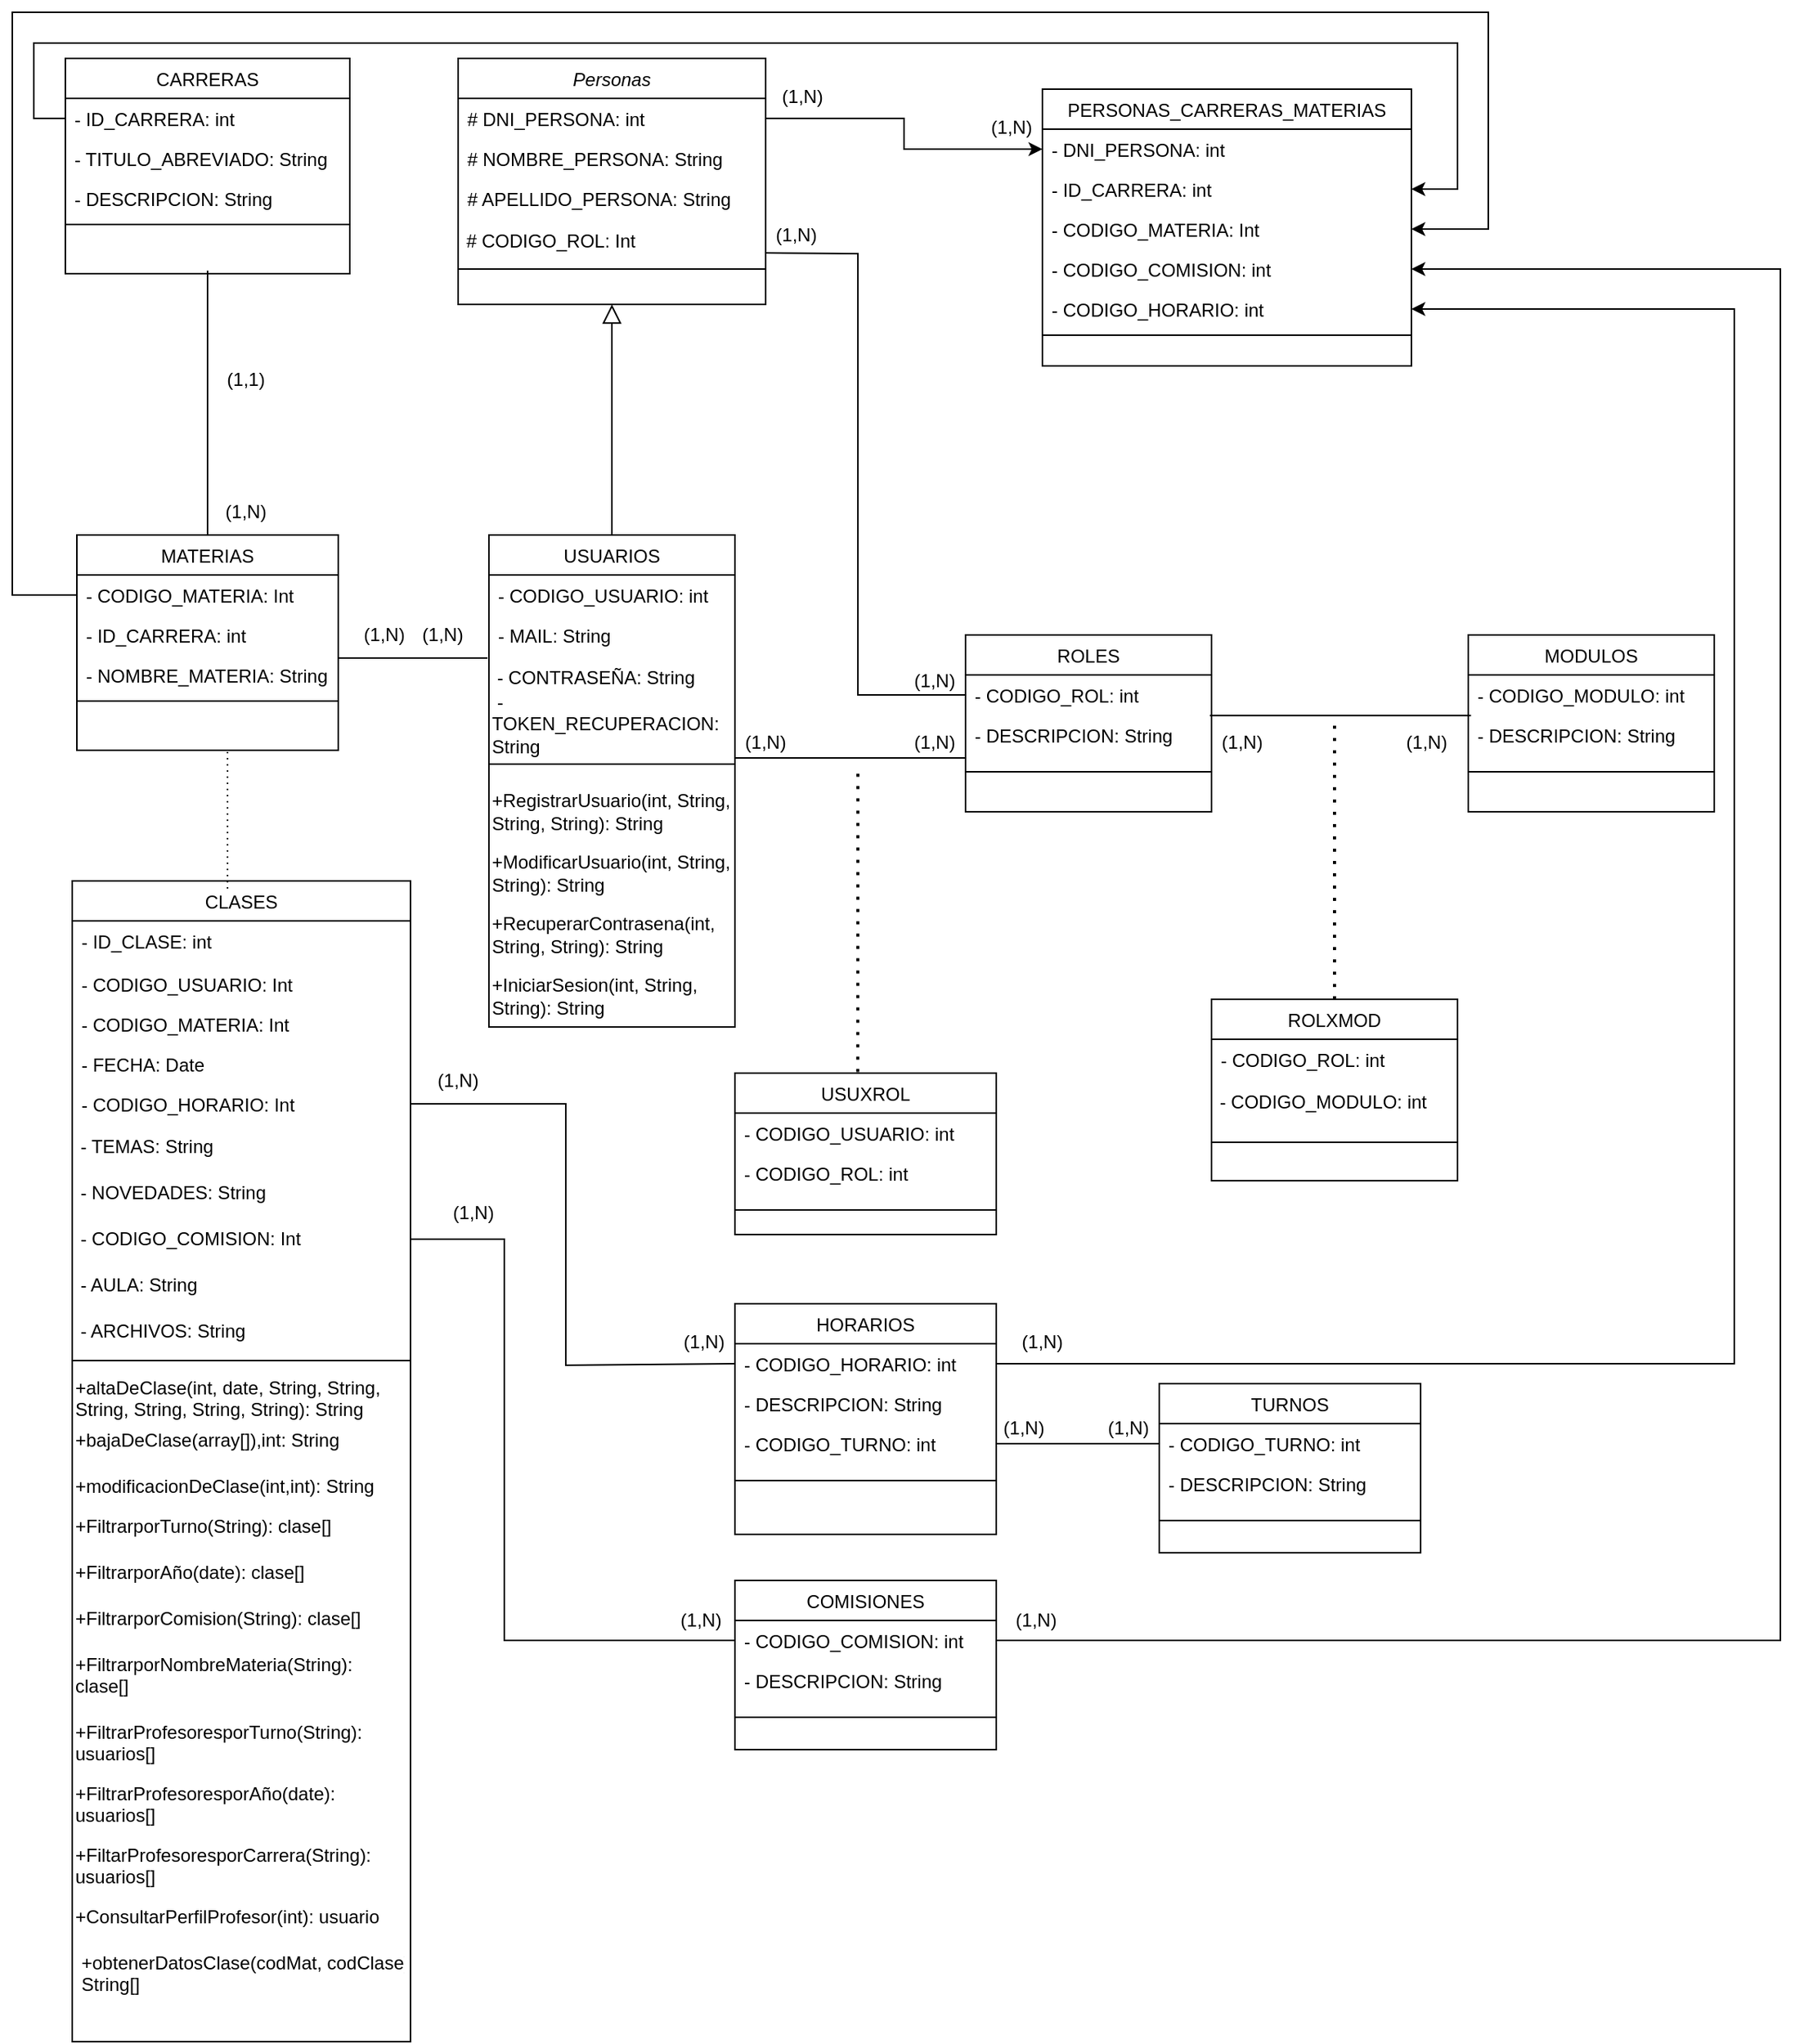 <mxfile version="25.0.3">
  <diagram id="C5RBs43oDa-KdzZeNtuy" name="Page-1">
    <mxGraphModel dx="3644" dy="1650" grid="1" gridSize="10" guides="1" tooltips="1" connect="1" arrows="1" fold="1" page="1" pageScale="1" pageWidth="827" pageHeight="1169" math="0" shadow="0">
      <root>
        <mxCell id="WIyWlLk6GJQsqaUBKTNV-0" />
        <mxCell id="WIyWlLk6GJQsqaUBKTNV-1" parent="WIyWlLk6GJQsqaUBKTNV-0" />
        <mxCell id="zkfFHV4jXpPFQw0GAbJ--0" value="Personas" style="swimlane;fontStyle=2;align=center;verticalAlign=top;childLayout=stackLayout;horizontal=1;startSize=26;horizontalStack=0;resizeParent=1;resizeLast=0;collapsible=1;marginBottom=0;rounded=0;shadow=0;strokeWidth=1;" parent="WIyWlLk6GJQsqaUBKTNV-1" vertex="1">
          <mxGeometry x="190" y="50" width="200" height="160" as="geometry">
            <mxRectangle x="230" y="140" width="160" height="26" as="alternateBounds" />
          </mxGeometry>
        </mxCell>
        <mxCell id="zkfFHV4jXpPFQw0GAbJ--1" value="# DNI_PERSONA: int" style="text;align=left;verticalAlign=top;spacingLeft=4;spacingRight=4;overflow=hidden;rotatable=0;points=[[0,0.5],[1,0.5]];portConstraint=eastwest;" parent="zkfFHV4jXpPFQw0GAbJ--0" vertex="1">
          <mxGeometry y="26" width="200" height="26" as="geometry" />
        </mxCell>
        <mxCell id="zkfFHV4jXpPFQw0GAbJ--2" value="# NOMBRE_PERSONA: String" style="text;align=left;verticalAlign=top;spacingLeft=4;spacingRight=4;overflow=hidden;rotatable=0;points=[[0,0.5],[1,0.5]];portConstraint=eastwest;rounded=0;shadow=0;html=0;" parent="zkfFHV4jXpPFQw0GAbJ--0" vertex="1">
          <mxGeometry y="52" width="200" height="26" as="geometry" />
        </mxCell>
        <mxCell id="zkfFHV4jXpPFQw0GAbJ--3" value="# APELLIDO_PERSONA: String" style="text;align=left;verticalAlign=top;spacingLeft=4;spacingRight=4;overflow=hidden;rotatable=0;points=[[0,0.5],[1,0.5]];portConstraint=eastwest;rounded=0;shadow=0;html=0;" parent="zkfFHV4jXpPFQw0GAbJ--0" vertex="1">
          <mxGeometry y="78" width="200" height="26" as="geometry" />
        </mxCell>
        <mxCell id="jUZksNwybBdFGGyyoen5-0" value="&amp;nbsp;# CODIGO_ROL: Int" style="text;html=1;align=left;verticalAlign=middle;whiteSpace=wrap;rounded=0;" parent="zkfFHV4jXpPFQw0GAbJ--0" vertex="1">
          <mxGeometry y="104" width="200" height="30" as="geometry" />
        </mxCell>
        <mxCell id="zkfFHV4jXpPFQw0GAbJ--4" value="" style="line;html=1;strokeWidth=1;align=left;verticalAlign=middle;spacingTop=-1;spacingLeft=3;spacingRight=3;rotatable=0;labelPosition=right;points=[];portConstraint=eastwest;" parent="zkfFHV4jXpPFQw0GAbJ--0" vertex="1">
          <mxGeometry y="134" width="200" height="6" as="geometry" />
        </mxCell>
        <mxCell id="zkfFHV4jXpPFQw0GAbJ--6" value="USUARIOS" style="swimlane;fontStyle=0;align=center;verticalAlign=top;childLayout=stackLayout;horizontal=1;startSize=26;horizontalStack=0;resizeParent=1;resizeLast=0;collapsible=1;marginBottom=0;rounded=0;shadow=0;strokeWidth=1;" parent="WIyWlLk6GJQsqaUBKTNV-1" vertex="1">
          <mxGeometry x="210" y="360" width="160" height="320" as="geometry">
            <mxRectangle x="130" y="380" width="160" height="26" as="alternateBounds" />
          </mxGeometry>
        </mxCell>
        <mxCell id="zkfFHV4jXpPFQw0GAbJ--7" value="- CODIGO_USUARIO: int" style="text;align=left;verticalAlign=top;spacingLeft=4;spacingRight=4;overflow=hidden;rotatable=0;points=[[0,0.5],[1,0.5]];portConstraint=eastwest;" parent="zkfFHV4jXpPFQw0GAbJ--6" vertex="1">
          <mxGeometry y="26" width="160" height="26" as="geometry" />
        </mxCell>
        <mxCell id="zkfFHV4jXpPFQw0GAbJ--8" value="- MAIL: String" style="text;align=left;verticalAlign=top;spacingLeft=4;spacingRight=4;overflow=hidden;rotatable=0;points=[[0,0.5],[1,0.5]];portConstraint=eastwest;rounded=0;shadow=0;html=0;" parent="zkfFHV4jXpPFQw0GAbJ--6" vertex="1">
          <mxGeometry y="52" width="160" height="26" as="geometry" />
        </mxCell>
        <mxCell id="jUZksNwybBdFGGyyoen5-1" value="&amp;nbsp;- CONTRASEÑA: String" style="text;strokeColor=none;align=left;fillColor=none;html=1;verticalAlign=middle;whiteSpace=wrap;rounded=0;" parent="zkfFHV4jXpPFQw0GAbJ--6" vertex="1">
          <mxGeometry y="78" width="160" height="30" as="geometry" />
        </mxCell>
        <mxCell id="kHq9HasymAy4bdjTa8kw-2" value="&amp;nbsp;- TOKEN_RECUPERACION: String" style="text;strokeColor=none;align=left;fillColor=none;html=1;verticalAlign=middle;whiteSpace=wrap;rounded=0;" parent="zkfFHV4jXpPFQw0GAbJ--6" vertex="1">
          <mxGeometry y="108" width="160" height="30" as="geometry" />
        </mxCell>
        <mxCell id="zkfFHV4jXpPFQw0GAbJ--9" value="" style="line;html=1;strokeWidth=1;align=left;verticalAlign=middle;spacingTop=-1;spacingLeft=3;spacingRight=3;rotatable=0;labelPosition=right;points=[];portConstraint=eastwest;" parent="zkfFHV4jXpPFQw0GAbJ--6" vertex="1">
          <mxGeometry y="138" width="160" height="22" as="geometry" />
        </mxCell>
        <mxCell id="AdarHQyFEl0W3E9HKGIy-1" value="+RegistrarUsuario(int, String, String, String): String" style="text;html=1;align=left;verticalAlign=middle;whiteSpace=wrap;rounded=0;" parent="zkfFHV4jXpPFQw0GAbJ--6" vertex="1">
          <mxGeometry y="160" width="160" height="40" as="geometry" />
        </mxCell>
        <mxCell id="AdarHQyFEl0W3E9HKGIy-2" value="+ModificarUsuario(int, String, String): String" style="text;html=1;align=left;verticalAlign=middle;whiteSpace=wrap;rounded=0;" parent="zkfFHV4jXpPFQw0GAbJ--6" vertex="1">
          <mxGeometry y="200" width="160" height="40" as="geometry" />
        </mxCell>
        <mxCell id="AdarHQyFEl0W3E9HKGIy-3" value="+RecuperarContrasena(int, String, String): String" style="text;html=1;align=left;verticalAlign=middle;whiteSpace=wrap;rounded=0;" parent="zkfFHV4jXpPFQw0GAbJ--6" vertex="1">
          <mxGeometry y="240" width="160" height="40" as="geometry" />
        </mxCell>
        <mxCell id="AdarHQyFEl0W3E9HKGIy-4" value="+IniciarSesion(int, String, String): String" style="text;html=1;align=left;verticalAlign=middle;whiteSpace=wrap;rounded=0;" parent="zkfFHV4jXpPFQw0GAbJ--6" vertex="1">
          <mxGeometry y="280" width="160" height="40" as="geometry" />
        </mxCell>
        <mxCell id="zkfFHV4jXpPFQw0GAbJ--12" value="" style="endArrow=block;endSize=10;endFill=0;shadow=0;strokeWidth=1;rounded=0;curved=0;edgeStyle=elbowEdgeStyle;elbow=vertical;" parent="WIyWlLk6GJQsqaUBKTNV-1" source="zkfFHV4jXpPFQw0GAbJ--6" target="zkfFHV4jXpPFQw0GAbJ--0" edge="1">
          <mxGeometry width="160" relative="1" as="geometry">
            <mxPoint x="200" y="203" as="sourcePoint" />
            <mxPoint x="200" y="203" as="targetPoint" />
          </mxGeometry>
        </mxCell>
        <mxCell id="zkfFHV4jXpPFQw0GAbJ--17" value="CLASES" style="swimlane;fontStyle=0;align=center;verticalAlign=top;childLayout=stackLayout;horizontal=1;startSize=26;horizontalStack=0;resizeParent=1;resizeLast=0;collapsible=1;marginBottom=0;rounded=0;shadow=0;strokeWidth=1;" parent="WIyWlLk6GJQsqaUBKTNV-1" vertex="1">
          <mxGeometry x="-61" y="585" width="220" height="755" as="geometry">
            <mxRectangle x="-50" y="585" width="160" height="26" as="alternateBounds" />
          </mxGeometry>
        </mxCell>
        <mxCell id="zkfFHV4jXpPFQw0GAbJ--18" value="- ID_CLASE: int  &#xa;" style="text;align=left;verticalAlign=top;spacingLeft=4;spacingRight=4;overflow=hidden;rotatable=0;points=[[0,0.5],[1,0.5]];portConstraint=eastwest;" parent="zkfFHV4jXpPFQw0GAbJ--17" vertex="1">
          <mxGeometry y="26" width="220" height="28" as="geometry" />
        </mxCell>
        <mxCell id="zkfFHV4jXpPFQw0GAbJ--19" value="- CODIGO_USUARIO: Int" style="text;align=left;verticalAlign=top;spacingLeft=4;spacingRight=4;overflow=hidden;rotatable=0;points=[[0,0.5],[1,0.5]];portConstraint=eastwest;rounded=0;shadow=0;html=0;" parent="zkfFHV4jXpPFQw0GAbJ--17" vertex="1">
          <mxGeometry y="54" width="220" height="26" as="geometry" />
        </mxCell>
        <mxCell id="zkfFHV4jXpPFQw0GAbJ--20" value="- CODIGO_MATERIA: Int" style="text;align=left;verticalAlign=top;spacingLeft=4;spacingRight=4;overflow=hidden;rotatable=0;points=[[0,0.5],[1,0.5]];portConstraint=eastwest;rounded=0;shadow=0;html=0;" parent="zkfFHV4jXpPFQw0GAbJ--17" vertex="1">
          <mxGeometry y="80" width="220" height="26" as="geometry" />
        </mxCell>
        <mxCell id="zkfFHV4jXpPFQw0GAbJ--21" value="- FECHA: Date" style="text;align=left;verticalAlign=top;spacingLeft=4;spacingRight=4;overflow=hidden;rotatable=0;points=[[0,0.5],[1,0.5]];portConstraint=eastwest;rounded=0;shadow=0;html=0;" parent="zkfFHV4jXpPFQw0GAbJ--17" vertex="1">
          <mxGeometry y="106" width="220" height="26" as="geometry" />
        </mxCell>
        <mxCell id="zkfFHV4jXpPFQw0GAbJ--22" value="- CODIGO_HORARIO: Int" style="text;align=left;verticalAlign=top;spacingLeft=4;spacingRight=4;overflow=hidden;rotatable=0;points=[[0,0.5],[1,0.5]];portConstraint=eastwest;rounded=0;shadow=0;html=0;" parent="zkfFHV4jXpPFQw0GAbJ--17" vertex="1">
          <mxGeometry y="132" width="220" height="26" as="geometry" />
        </mxCell>
        <mxCell id="jUZksNwybBdFGGyyoen5-11" value="&amp;nbsp;- TEMAS: String" style="text;strokeColor=none;align=left;fillColor=none;html=1;verticalAlign=middle;whiteSpace=wrap;rounded=0;" parent="zkfFHV4jXpPFQw0GAbJ--17" vertex="1">
          <mxGeometry y="158" width="220" height="30" as="geometry" />
        </mxCell>
        <mxCell id="jUZksNwybBdFGGyyoen5-12" value="&amp;nbsp;- NOVEDADES: String" style="text;strokeColor=none;align=left;fillColor=none;html=1;verticalAlign=middle;whiteSpace=wrap;rounded=0;" parent="zkfFHV4jXpPFQw0GAbJ--17" vertex="1">
          <mxGeometry y="188" width="220" height="30" as="geometry" />
        </mxCell>
        <mxCell id="jUZksNwybBdFGGyyoen5-13" value="&amp;nbsp;- CODIGO_COMISION: Int" style="text;strokeColor=none;align=left;fillColor=none;html=1;verticalAlign=middle;whiteSpace=wrap;rounded=0;" parent="zkfFHV4jXpPFQw0GAbJ--17" vertex="1">
          <mxGeometry y="218" width="220" height="30" as="geometry" />
        </mxCell>
        <mxCell id="jUZksNwybBdFGGyyoen5-14" value="&amp;nbsp;- AULA: String" style="text;strokeColor=none;align=left;fillColor=none;html=1;verticalAlign=middle;whiteSpace=wrap;rounded=0;" parent="zkfFHV4jXpPFQw0GAbJ--17" vertex="1">
          <mxGeometry y="248" width="220" height="30" as="geometry" />
        </mxCell>
        <mxCell id="jUZksNwybBdFGGyyoen5-15" value="&amp;nbsp;- ARCHIVOS: String" style="text;strokeColor=none;align=left;fillColor=none;html=1;verticalAlign=middle;whiteSpace=wrap;rounded=0;" parent="zkfFHV4jXpPFQw0GAbJ--17" vertex="1">
          <mxGeometry y="278" width="220" height="30" as="geometry" />
        </mxCell>
        <mxCell id="zkfFHV4jXpPFQw0GAbJ--23" value="" style="line;html=1;strokeWidth=1;align=left;verticalAlign=middle;spacingTop=-1;spacingLeft=3;spacingRight=3;rotatable=0;labelPosition=right;points=[];portConstraint=eastwest;" parent="zkfFHV4jXpPFQw0GAbJ--17" vertex="1">
          <mxGeometry y="308" width="220" height="8" as="geometry" />
        </mxCell>
        <mxCell id="l12J7tELbmgrvIOumi3n-0" value="+altaDeClase(int, date, String, String, String, String, String, String): String" style="text;whiteSpace=wrap;html=1;" parent="zkfFHV4jXpPFQw0GAbJ--17" vertex="1">
          <mxGeometry y="316" width="220" height="34" as="geometry" />
        </mxCell>
        <mxCell id="l12J7tELbmgrvIOumi3n-1" value="+bajaDeClase(array[]),int: String" style="text;whiteSpace=wrap;html=1;" parent="zkfFHV4jXpPFQw0GAbJ--17" vertex="1">
          <mxGeometry y="350" width="220" height="30" as="geometry" />
        </mxCell>
        <mxCell id="l12J7tELbmgrvIOumi3n-2" value="+modificacionDeClase(int,int): String" style="text;whiteSpace=wrap;html=1;" parent="zkfFHV4jXpPFQw0GAbJ--17" vertex="1">
          <mxGeometry y="380" width="220" height="26" as="geometry" />
        </mxCell>
        <mxCell id="MhFjK-qTcW1FRnF_A1H6-0" value="&lt;span style=&quot;background-color: rgb(255, 255, 255);&quot;&gt;+FiltrarporTurno(String): clase[]&lt;/span&gt;" style="text;whiteSpace=wrap;html=1;" parent="zkfFHV4jXpPFQw0GAbJ--17" vertex="1">
          <mxGeometry y="406" width="220" height="30" as="geometry" />
        </mxCell>
        <mxCell id="MhFjK-qTcW1FRnF_A1H6-9" value="&lt;span style=&quot;background-color: rgb(255, 255, 255);&quot;&gt;+FiltrarporAño(date): clase[]&lt;/span&gt;" style="text;whiteSpace=wrap;html=1;" parent="zkfFHV4jXpPFQw0GAbJ--17" vertex="1">
          <mxGeometry y="436" width="220" height="30" as="geometry" />
        </mxCell>
        <mxCell id="MhFjK-qTcW1FRnF_A1H6-10" value="&lt;span style=&quot;background-color: rgb(255, 255, 255);&quot;&gt;+FiltrarporComision(String): clase[]&lt;/span&gt;" style="text;whiteSpace=wrap;html=1;" parent="zkfFHV4jXpPFQw0GAbJ--17" vertex="1">
          <mxGeometry y="466" width="220" height="30" as="geometry" />
        </mxCell>
        <mxCell id="MhFjK-qTcW1FRnF_A1H6-11" value="&lt;span style=&quot;background-color: rgb(255, 255, 255);&quot;&gt;+FiltrarporNombreMateria(String): clase[]&lt;/span&gt;" style="text;whiteSpace=wrap;html=1;" parent="zkfFHV4jXpPFQw0GAbJ--17" vertex="1">
          <mxGeometry y="496" width="220" height="44" as="geometry" />
        </mxCell>
        <mxCell id="MhFjK-qTcW1FRnF_A1H6-12" value="&lt;span style=&quot;background-color: rgb(255, 255, 255);&quot;&gt;+FiltrarProfesoresporTurno(String): usuarios[]&lt;/span&gt;" style="text;whiteSpace=wrap;html=1;" parent="zkfFHV4jXpPFQw0GAbJ--17" vertex="1">
          <mxGeometry y="540" width="220" height="40" as="geometry" />
        </mxCell>
        <mxCell id="MhFjK-qTcW1FRnF_A1H6-13" value="&lt;span style=&quot;background-color: rgb(255, 255, 255);&quot;&gt;+FiltrarProfesoresporAño(date): usuarios[]&lt;/span&gt;" style="text;whiteSpace=wrap;html=1;" parent="zkfFHV4jXpPFQw0GAbJ--17" vertex="1">
          <mxGeometry y="580" width="220" height="40" as="geometry" />
        </mxCell>
        <mxCell id="MhFjK-qTcW1FRnF_A1H6-14" value="&lt;span style=&quot;background-color: rgb(255, 255, 255);&quot;&gt;+FiltarProfesoresporCarrera(String): usuarios[]&lt;/span&gt;" style="text;whiteSpace=wrap;html=1;" parent="zkfFHV4jXpPFQw0GAbJ--17" vertex="1">
          <mxGeometry y="620" width="220" height="40" as="geometry" />
        </mxCell>
        <mxCell id="MhFjK-qTcW1FRnF_A1H6-15" value="&lt;span style=&quot;background-color: rgb(255, 255, 255);&quot;&gt;+ConsultarPerfilProfesor(int): usuario&lt;/span&gt;" style="text;whiteSpace=wrap;html=1;" parent="zkfFHV4jXpPFQw0GAbJ--17" vertex="1">
          <mxGeometry y="660" width="220" height="30" as="geometry" />
        </mxCell>
        <mxCell id="AdarHQyFEl0W3E9HKGIy-5" value="+obtenerDatosClase(codMat, codClase): String[]" style="text;align=left;verticalAlign=top;spacingLeft=4;spacingRight=4;overflow=hidden;rotatable=0;points=[[0,0.5],[1,0.5]];portConstraint=eastwest;whiteSpace=wrap;" parent="zkfFHV4jXpPFQw0GAbJ--17" vertex="1">
          <mxGeometry y="690" width="220" height="50" as="geometry" />
        </mxCell>
        <mxCell id="jUZksNwybBdFGGyyoen5-2" value="MATERIAS" style="swimlane;fontStyle=0;align=center;verticalAlign=top;childLayout=stackLayout;horizontal=1;startSize=26;horizontalStack=0;resizeParent=1;resizeLast=0;collapsible=1;marginBottom=0;rounded=0;shadow=0;strokeWidth=1;" parent="WIyWlLk6GJQsqaUBKTNV-1" vertex="1">
          <mxGeometry x="-58" y="360" width="170" height="140" as="geometry">
            <mxRectangle x="550" y="140" width="160" height="26" as="alternateBounds" />
          </mxGeometry>
        </mxCell>
        <mxCell id="jUZksNwybBdFGGyyoen5-3" value="- CODIGO_MATERIA: Int" style="text;align=left;verticalAlign=top;spacingLeft=4;spacingRight=4;overflow=hidden;rotatable=0;points=[[0,0.5],[1,0.5]];portConstraint=eastwest;" parent="jUZksNwybBdFGGyyoen5-2" vertex="1">
          <mxGeometry y="26" width="170" height="26" as="geometry" />
        </mxCell>
        <mxCell id="l12J7tELbmgrvIOumi3n-52" value="- ID_CARRERA: int" style="text;align=left;verticalAlign=top;spacingLeft=4;spacingRight=4;overflow=hidden;rotatable=0;points=[[0,0.5],[1,0.5]];portConstraint=eastwest;" parent="jUZksNwybBdFGGyyoen5-2" vertex="1">
          <mxGeometry y="52" width="170" height="26" as="geometry" />
        </mxCell>
        <mxCell id="jUZksNwybBdFGGyyoen5-5" value="- NOMBRE_MATERIA: String" style="text;align=left;verticalAlign=top;spacingLeft=4;spacingRight=4;overflow=hidden;rotatable=0;points=[[0,0.5],[1,0.5]];portConstraint=eastwest;rounded=0;shadow=0;html=0;" parent="jUZksNwybBdFGGyyoen5-2" vertex="1">
          <mxGeometry y="78" width="170" height="26" as="geometry" />
        </mxCell>
        <mxCell id="jUZksNwybBdFGGyyoen5-8" value="" style="line;html=1;strokeWidth=1;align=left;verticalAlign=middle;spacingTop=-1;spacingLeft=3;spacingRight=3;rotatable=0;labelPosition=right;points=[];portConstraint=eastwest;" parent="jUZksNwybBdFGGyyoen5-2" vertex="1">
          <mxGeometry y="104" width="170" height="8" as="geometry" />
        </mxCell>
        <mxCell id="jUZksNwybBdFGGyyoen5-16" value="" style="endArrow=none;dashed=1;html=1;dashPattern=1 3;strokeWidth=1;rounded=0;fontSize=11;" parent="WIyWlLk6GJQsqaUBKTNV-1" edge="1">
          <mxGeometry width="50" height="50" relative="1" as="geometry">
            <mxPoint x="40" y="590" as="sourcePoint" />
            <mxPoint x="40" y="500" as="targetPoint" />
          </mxGeometry>
        </mxCell>
        <mxCell id="jUZksNwybBdFGGyyoen5-17" value="" style="endArrow=none;html=1;rounded=0;entryX=-0.006;entryY=1.077;entryDx=0;entryDy=0;entryPerimeter=0;exitX=0;exitY=1;exitDx=0;exitDy=0;" parent="WIyWlLk6GJQsqaUBKTNV-1" source="jUZksNwybBdFGGyyoen5-18" target="zkfFHV4jXpPFQw0GAbJ--8" edge="1">
          <mxGeometry width="50" height="50" relative="1" as="geometry">
            <mxPoint x="-100" y="440" as="sourcePoint" />
            <mxPoint x="10" y="620" as="targetPoint" />
          </mxGeometry>
        </mxCell>
        <mxCell id="jUZksNwybBdFGGyyoen5-18" value="(1,N)" style="text;strokeColor=none;align=center;fillColor=none;html=1;verticalAlign=middle;whiteSpace=wrap;rounded=0;" parent="WIyWlLk6GJQsqaUBKTNV-1" vertex="1">
          <mxGeometry x="112" y="410" width="60" height="30" as="geometry" />
        </mxCell>
        <mxCell id="jUZksNwybBdFGGyyoen5-19" value="(1,N)" style="text;strokeColor=none;align=center;fillColor=none;html=1;verticalAlign=middle;whiteSpace=wrap;rounded=0;" parent="WIyWlLk6GJQsqaUBKTNV-1" vertex="1">
          <mxGeometry x="150" y="410" width="60" height="30" as="geometry" />
        </mxCell>
        <mxCell id="jUZksNwybBdFGGyyoen5-20" value="(1,N)" style="text;strokeColor=none;align=center;fillColor=none;html=1;verticalAlign=middle;whiteSpace=wrap;rounded=0;" parent="WIyWlLk6GJQsqaUBKTNV-1" vertex="1">
          <mxGeometry x="22" y="330" width="60" height="30" as="geometry" />
        </mxCell>
        <mxCell id="jUZksNwybBdFGGyyoen5-21" value="(1,1)" style="text;strokeColor=none;align=center;fillColor=none;html=1;verticalAlign=middle;whiteSpace=wrap;rounded=0;" parent="WIyWlLk6GJQsqaUBKTNV-1" vertex="1">
          <mxGeometry x="22" y="244" width="60" height="30" as="geometry" />
        </mxCell>
        <mxCell id="jUZksNwybBdFGGyyoen5-22" value="CARRERAS" style="swimlane;fontStyle=0;align=center;verticalAlign=top;childLayout=stackLayout;horizontal=1;startSize=26;horizontalStack=0;resizeParent=1;resizeLast=0;collapsible=1;marginBottom=0;rounded=0;shadow=0;strokeWidth=1;" parent="WIyWlLk6GJQsqaUBKTNV-1" vertex="1">
          <mxGeometry x="-65.5" y="50" width="185" height="140" as="geometry">
            <mxRectangle x="550" y="140" width="160" height="26" as="alternateBounds" />
          </mxGeometry>
        </mxCell>
        <mxCell id="jUZksNwybBdFGGyyoen5-23" value="- ID_CARRERA: int" style="text;align=left;verticalAlign=top;spacingLeft=4;spacingRight=4;overflow=hidden;rotatable=0;points=[[0,0.5],[1,0.5]];portConstraint=eastwest;" parent="jUZksNwybBdFGGyyoen5-22" vertex="1">
          <mxGeometry y="26" width="185" height="26" as="geometry" />
        </mxCell>
        <mxCell id="jUZksNwybBdFGGyyoen5-24" value="- TITULO_ABREVIADO: String" style="text;align=left;verticalAlign=top;spacingLeft=4;spacingRight=4;overflow=hidden;rotatable=0;points=[[0,0.5],[1,0.5]];portConstraint=eastwest;rounded=0;shadow=0;html=0;" parent="jUZksNwybBdFGGyyoen5-22" vertex="1">
          <mxGeometry y="52" width="185" height="26" as="geometry" />
        </mxCell>
        <mxCell id="jUZksNwybBdFGGyyoen5-25" value="- DESCRIPCION: String" style="text;align=left;verticalAlign=top;spacingLeft=4;spacingRight=4;overflow=hidden;rotatable=0;points=[[0,0.5],[1,0.5]];portConstraint=eastwest;rounded=0;shadow=0;html=0;" parent="jUZksNwybBdFGGyyoen5-22" vertex="1">
          <mxGeometry y="78" width="185" height="26" as="geometry" />
        </mxCell>
        <mxCell id="jUZksNwybBdFGGyyoen5-26" value="" style="line;html=1;strokeWidth=1;align=left;verticalAlign=middle;spacingTop=-1;spacingLeft=3;spacingRight=3;rotatable=0;labelPosition=right;points=[];portConstraint=eastwest;" parent="jUZksNwybBdFGGyyoen5-22" vertex="1">
          <mxGeometry y="104" width="185" height="8" as="geometry" />
        </mxCell>
        <mxCell id="jUZksNwybBdFGGyyoen5-29" value="" style="endArrow=none;html=1;rounded=0;" parent="WIyWlLk6GJQsqaUBKTNV-1" source="jUZksNwybBdFGGyyoen5-2" edge="1">
          <mxGeometry width="50" height="50" relative="1" as="geometry">
            <mxPoint x="62" y="450" as="sourcePoint" />
            <mxPoint x="27" y="188" as="targetPoint" />
          </mxGeometry>
        </mxCell>
        <mxCell id="jUZksNwybBdFGGyyoen5-31" value="ROLES" style="swimlane;fontStyle=0;align=center;verticalAlign=top;childLayout=stackLayout;horizontal=1;startSize=26;horizontalStack=0;resizeParent=1;resizeLast=0;collapsible=1;marginBottom=0;rounded=0;shadow=0;strokeWidth=1;" parent="WIyWlLk6GJQsqaUBKTNV-1" vertex="1">
          <mxGeometry x="520" y="425" width="160" height="115" as="geometry">
            <mxRectangle x="130" y="380" width="160" height="26" as="alternateBounds" />
          </mxGeometry>
        </mxCell>
        <mxCell id="jUZksNwybBdFGGyyoen5-32" value="- CODIGO_ROL: int" style="text;align=left;verticalAlign=top;spacingLeft=4;spacingRight=4;overflow=hidden;rotatable=0;points=[[0,0.5],[1,0.5]];portConstraint=eastwest;" parent="jUZksNwybBdFGGyyoen5-31" vertex="1">
          <mxGeometry y="26" width="160" height="26" as="geometry" />
        </mxCell>
        <mxCell id="jUZksNwybBdFGGyyoen5-33" value="- DESCRIPCION: String" style="text;align=left;verticalAlign=top;spacingLeft=4;spacingRight=4;overflow=hidden;rotatable=0;points=[[0,0.5],[1,0.5]];portConstraint=eastwest;rounded=0;shadow=0;html=0;" parent="jUZksNwybBdFGGyyoen5-31" vertex="1">
          <mxGeometry y="52" width="160" height="26" as="geometry" />
        </mxCell>
        <mxCell id="jUZksNwybBdFGGyyoen5-35" value="" style="line;html=1;strokeWidth=1;align=left;verticalAlign=middle;spacingTop=-1;spacingLeft=3;spacingRight=3;rotatable=0;labelPosition=right;points=[];portConstraint=eastwest;" parent="jUZksNwybBdFGGyyoen5-31" vertex="1">
          <mxGeometry y="78" width="160" height="22" as="geometry" />
        </mxCell>
        <mxCell id="jUZksNwybBdFGGyyoen5-36" value="USUXROL" style="swimlane;fontStyle=0;align=center;verticalAlign=top;childLayout=stackLayout;horizontal=1;startSize=26;horizontalStack=0;resizeParent=1;resizeLast=0;collapsible=1;marginBottom=0;rounded=0;shadow=0;strokeWidth=1;" parent="WIyWlLk6GJQsqaUBKTNV-1" vertex="1">
          <mxGeometry x="370" y="710" width="170" height="105" as="geometry">
            <mxRectangle x="130" y="380" width="160" height="26" as="alternateBounds" />
          </mxGeometry>
        </mxCell>
        <mxCell id="jUZksNwybBdFGGyyoen5-37" value="- CODIGO_USUARIO: int" style="text;align=left;verticalAlign=top;spacingLeft=4;spacingRight=4;overflow=hidden;rotatable=0;points=[[0,0.5],[1,0.5]];portConstraint=eastwest;" parent="jUZksNwybBdFGGyyoen5-36" vertex="1">
          <mxGeometry y="26" width="170" height="26" as="geometry" />
        </mxCell>
        <mxCell id="jUZksNwybBdFGGyyoen5-41" value="- CODIGO_ROL: int" style="text;align=left;verticalAlign=top;spacingLeft=4;spacingRight=4;overflow=hidden;rotatable=0;points=[[0,0.5],[1,0.5]];portConstraint=eastwest;" parent="jUZksNwybBdFGGyyoen5-36" vertex="1">
          <mxGeometry y="52" width="170" height="26" as="geometry" />
        </mxCell>
        <mxCell id="jUZksNwybBdFGGyyoen5-40" value="" style="line;html=1;strokeWidth=1;align=left;verticalAlign=middle;spacingTop=-1;spacingLeft=3;spacingRight=3;rotatable=0;labelPosition=right;points=[];portConstraint=eastwest;" parent="jUZksNwybBdFGGyyoen5-36" vertex="1">
          <mxGeometry y="78" width="170" height="22" as="geometry" />
        </mxCell>
        <mxCell id="xZNaSAidxfJ-7wz4dG5x-2" style="edgeStyle=orthogonalEdgeStyle;rounded=0;orthogonalLoop=1;jettySize=auto;html=1;exitX=1;exitY=0.5;exitDx=0;exitDy=0;" parent="jUZksNwybBdFGGyyoen5-36" source="jUZksNwybBdFGGyyoen5-37" target="jUZksNwybBdFGGyyoen5-37" edge="1">
          <mxGeometry relative="1" as="geometry" />
        </mxCell>
        <mxCell id="jUZksNwybBdFGGyyoen5-42" value="" style="endArrow=none;html=1;rounded=0;" parent="WIyWlLk6GJQsqaUBKTNV-1" edge="1">
          <mxGeometry width="50" height="50" relative="1" as="geometry">
            <mxPoint x="370" y="505" as="sourcePoint" />
            <mxPoint x="520" y="505" as="targetPoint" />
          </mxGeometry>
        </mxCell>
        <mxCell id="jUZksNwybBdFGGyyoen5-43" value="" style="endArrow=none;dashed=1;html=1;dashPattern=1 3;strokeWidth=2;rounded=0;exitX=0.47;exitY=-0.007;exitDx=0;exitDy=0;exitPerimeter=0;" parent="WIyWlLk6GJQsqaUBKTNV-1" source="jUZksNwybBdFGGyyoen5-36" edge="1">
          <mxGeometry width="50" height="50" relative="1" as="geometry">
            <mxPoint x="450" y="700" as="sourcePoint" />
            <mxPoint x="450" y="510" as="targetPoint" />
          </mxGeometry>
        </mxCell>
        <mxCell id="jUZksNwybBdFGGyyoen5-44" value="(1,N)" style="text;strokeColor=none;align=center;fillColor=none;html=1;verticalAlign=middle;whiteSpace=wrap;rounded=0;" parent="WIyWlLk6GJQsqaUBKTNV-1" vertex="1">
          <mxGeometry x="470" y="480" width="60" height="30" as="geometry" />
        </mxCell>
        <mxCell id="jUZksNwybBdFGGyyoen5-45" value="(1,N)" style="text;strokeColor=none;align=center;fillColor=none;html=1;verticalAlign=middle;whiteSpace=wrap;rounded=0;" parent="WIyWlLk6GJQsqaUBKTNV-1" vertex="1">
          <mxGeometry x="360" y="480" width="60" height="30" as="geometry" />
        </mxCell>
        <mxCell id="jUZksNwybBdFGGyyoen5-46" value="MODULOS" style="swimlane;fontStyle=0;align=center;verticalAlign=top;childLayout=stackLayout;horizontal=1;startSize=26;horizontalStack=0;resizeParent=1;resizeLast=0;collapsible=1;marginBottom=0;rounded=0;shadow=0;strokeWidth=1;" parent="WIyWlLk6GJQsqaUBKTNV-1" vertex="1">
          <mxGeometry x="847" y="425" width="160" height="115" as="geometry">
            <mxRectangle x="130" y="380" width="160" height="26" as="alternateBounds" />
          </mxGeometry>
        </mxCell>
        <mxCell id="jUZksNwybBdFGGyyoen5-47" value="- CODIGO_MODULO: int" style="text;align=left;verticalAlign=top;spacingLeft=4;spacingRight=4;overflow=hidden;rotatable=0;points=[[0,0.5],[1,0.5]];portConstraint=eastwest;" parent="jUZksNwybBdFGGyyoen5-46" vertex="1">
          <mxGeometry y="26" width="160" height="26" as="geometry" />
        </mxCell>
        <mxCell id="jUZksNwybBdFGGyyoen5-48" value="- DESCRIPCION: String" style="text;align=left;verticalAlign=top;spacingLeft=4;spacingRight=4;overflow=hidden;rotatable=0;points=[[0,0.5],[1,0.5]];portConstraint=eastwest;rounded=0;shadow=0;html=0;" parent="jUZksNwybBdFGGyyoen5-46" vertex="1">
          <mxGeometry y="52" width="160" height="26" as="geometry" />
        </mxCell>
        <mxCell id="jUZksNwybBdFGGyyoen5-49" value="" style="line;html=1;strokeWidth=1;align=left;verticalAlign=middle;spacingTop=-1;spacingLeft=3;spacingRight=3;rotatable=0;labelPosition=right;points=[];portConstraint=eastwest;" parent="jUZksNwybBdFGGyyoen5-46" vertex="1">
          <mxGeometry y="78" width="160" height="22" as="geometry" />
        </mxCell>
        <mxCell id="jUZksNwybBdFGGyyoen5-50" value="" style="endArrow=none;html=1;rounded=0;exitX=0.993;exitY=1.014;exitDx=0;exitDy=0;exitPerimeter=0;entryX=0.011;entryY=1.014;entryDx=0;entryDy=0;entryPerimeter=0;" parent="WIyWlLk6GJQsqaUBKTNV-1" source="jUZksNwybBdFGGyyoen5-32" target="jUZksNwybBdFGGyyoen5-47" edge="1">
          <mxGeometry width="50" height="50" relative="1" as="geometry">
            <mxPoint x="680" y="435" as="sourcePoint" />
            <mxPoint x="650" y="270" as="targetPoint" />
          </mxGeometry>
        </mxCell>
        <mxCell id="jUZksNwybBdFGGyyoen5-51" value="(1,N)" style="text;strokeColor=none;align=center;fillColor=none;html=1;verticalAlign=middle;whiteSpace=wrap;rounded=0;" parent="WIyWlLk6GJQsqaUBKTNV-1" vertex="1">
          <mxGeometry x="790" y="480" width="60" height="30" as="geometry" />
        </mxCell>
        <mxCell id="jUZksNwybBdFGGyyoen5-52" value="(1,N)" style="text;strokeColor=none;align=center;fillColor=none;html=1;verticalAlign=middle;whiteSpace=wrap;rounded=0;" parent="WIyWlLk6GJQsqaUBKTNV-1" vertex="1">
          <mxGeometry x="670" y="480" width="60" height="30" as="geometry" />
        </mxCell>
        <mxCell id="jUZksNwybBdFGGyyoen5-53" value="ROLXMOD" style="swimlane;fontStyle=0;align=center;verticalAlign=top;childLayout=stackLayout;horizontal=1;startSize=26;horizontalStack=0;resizeParent=1;resizeLast=0;collapsible=1;marginBottom=0;rounded=0;shadow=0;strokeWidth=1;" parent="WIyWlLk6GJQsqaUBKTNV-1" vertex="1">
          <mxGeometry x="680" y="662" width="160" height="118" as="geometry">
            <mxRectangle x="130" y="380" width="160" height="26" as="alternateBounds" />
          </mxGeometry>
        </mxCell>
        <mxCell id="jUZksNwybBdFGGyyoen5-55" value="- CODIGO_ROL: int" style="text;align=left;verticalAlign=top;spacingLeft=4;spacingRight=4;overflow=hidden;rotatable=0;points=[[0,0.5],[1,0.5]];portConstraint=eastwest;" parent="jUZksNwybBdFGGyyoen5-53" vertex="1">
          <mxGeometry y="26" width="160" height="26" as="geometry" />
        </mxCell>
        <mxCell id="jUZksNwybBdFGGyyoen5-58" value="&amp;nbsp;- CODIGO_MODULO: int" style="text;strokeColor=none;align=left;fillColor=none;html=1;verticalAlign=middle;whiteSpace=wrap;rounded=0;" parent="jUZksNwybBdFGGyyoen5-53" vertex="1">
          <mxGeometry y="52" width="160" height="30" as="geometry" />
        </mxCell>
        <mxCell id="jUZksNwybBdFGGyyoen5-56" value="" style="line;html=1;strokeWidth=1;align=left;verticalAlign=middle;spacingTop=-1;spacingLeft=3;spacingRight=3;rotatable=0;labelPosition=right;points=[];portConstraint=eastwest;" parent="jUZksNwybBdFGGyyoen5-53" vertex="1">
          <mxGeometry y="82" width="160" height="22" as="geometry" />
        </mxCell>
        <mxCell id="xZNaSAidxfJ-7wz4dG5x-4" style="edgeStyle=orthogonalEdgeStyle;rounded=0;orthogonalLoop=1;jettySize=auto;html=1;exitX=0.5;exitY=1;exitDx=0;exitDy=0;" parent="jUZksNwybBdFGGyyoen5-53" edge="1">
          <mxGeometry relative="1" as="geometry">
            <mxPoint x="80" y="144" as="sourcePoint" />
            <mxPoint x="80" y="144" as="targetPoint" />
          </mxGeometry>
        </mxCell>
        <mxCell id="jUZksNwybBdFGGyyoen5-57" value="" style="endArrow=none;dashed=1;html=1;dashPattern=1 3;strokeWidth=2;rounded=0;endSize=6;" parent="WIyWlLk6GJQsqaUBKTNV-1" source="jUZksNwybBdFGGyyoen5-53" edge="1">
          <mxGeometry width="50" height="50" relative="1" as="geometry">
            <mxPoint x="590" y="570" as="sourcePoint" />
            <mxPoint x="760" y="480" as="targetPoint" />
          </mxGeometry>
        </mxCell>
        <mxCell id="kHq9HasymAy4bdjTa8kw-3" value="" style="endArrow=none;html=1;rounded=0;exitX=1;exitY=0.75;exitDx=0;exitDy=0;entryX=0;entryY=0.5;entryDx=0;entryDy=0;" parent="WIyWlLk6GJQsqaUBKTNV-1" source="jUZksNwybBdFGGyyoen5-0" target="jUZksNwybBdFGGyyoen5-32" edge="1">
          <mxGeometry width="50" height="50" relative="1" as="geometry">
            <mxPoint x="430" y="560" as="sourcePoint" />
            <mxPoint x="450" y="510" as="targetPoint" />
            <Array as="points">
              <mxPoint x="450" y="177" />
              <mxPoint x="450" y="464" />
            </Array>
          </mxGeometry>
        </mxCell>
        <mxCell id="kHq9HasymAy4bdjTa8kw-4" value="(1,N)" style="text;strokeColor=none;align=center;fillColor=none;html=1;verticalAlign=middle;whiteSpace=wrap;rounded=0;" parent="WIyWlLk6GJQsqaUBKTNV-1" vertex="1">
          <mxGeometry x="470" y="440" width="60" height="30" as="geometry" />
        </mxCell>
        <mxCell id="kHq9HasymAy4bdjTa8kw-5" value="(1,N)" style="text;strokeColor=none;align=center;fillColor=none;html=1;verticalAlign=middle;whiteSpace=wrap;rounded=0;" parent="WIyWlLk6GJQsqaUBKTNV-1" vertex="1">
          <mxGeometry x="380" y="150" width="60" height="30" as="geometry" />
        </mxCell>
        <mxCell id="kHq9HasymAy4bdjTa8kw-6" value="HORARIOS" style="swimlane;fontStyle=0;align=center;verticalAlign=top;childLayout=stackLayout;horizontal=1;startSize=26;horizontalStack=0;resizeParent=1;resizeLast=0;collapsible=1;marginBottom=0;rounded=0;shadow=0;strokeWidth=1;" parent="WIyWlLk6GJQsqaUBKTNV-1" vertex="1">
          <mxGeometry x="370" y="860" width="170" height="150" as="geometry">
            <mxRectangle x="130" y="380" width="160" height="26" as="alternateBounds" />
          </mxGeometry>
        </mxCell>
        <mxCell id="kHq9HasymAy4bdjTa8kw-7" value="- CODIGO_HORARIO: int" style="text;align=left;verticalAlign=top;spacingLeft=4;spacingRight=4;overflow=hidden;rotatable=0;points=[[0,0.5],[1,0.5]];portConstraint=eastwest;" parent="kHq9HasymAy4bdjTa8kw-6" vertex="1">
          <mxGeometry y="26" width="170" height="26" as="geometry" />
        </mxCell>
        <mxCell id="kHq9HasymAy4bdjTa8kw-8" value="- DESCRIPCION: String" style="text;align=left;verticalAlign=top;spacingLeft=4;spacingRight=4;overflow=hidden;rotatable=0;points=[[0,0.5],[1,0.5]];portConstraint=eastwest;" parent="kHq9HasymAy4bdjTa8kw-6" vertex="1">
          <mxGeometry y="52" width="170" height="26" as="geometry" />
        </mxCell>
        <mxCell id="kHq9HasymAy4bdjTa8kw-10" style="edgeStyle=orthogonalEdgeStyle;rounded=0;orthogonalLoop=1;jettySize=auto;html=1;exitX=1;exitY=0.5;exitDx=0;exitDy=0;" parent="kHq9HasymAy4bdjTa8kw-6" source="kHq9HasymAy4bdjTa8kw-7" target="kHq9HasymAy4bdjTa8kw-7" edge="1">
          <mxGeometry relative="1" as="geometry" />
        </mxCell>
        <mxCell id="kHq9HasymAy4bdjTa8kw-13" value="- CODIGO_TURNO: int" style="text;align=left;verticalAlign=top;spacingLeft=4;spacingRight=4;overflow=hidden;rotatable=0;points=[[0,0.5],[1,0.5]];portConstraint=eastwest;" parent="kHq9HasymAy4bdjTa8kw-6" vertex="1">
          <mxGeometry y="78" width="170" height="26" as="geometry" />
        </mxCell>
        <mxCell id="kHq9HasymAy4bdjTa8kw-9" value="" style="line;html=1;strokeWidth=1;align=left;verticalAlign=middle;spacingTop=-1;spacingLeft=3;spacingRight=3;rotatable=0;labelPosition=right;points=[];portConstraint=eastwest;" parent="kHq9HasymAy4bdjTa8kw-6" vertex="1">
          <mxGeometry y="104" width="170" height="22" as="geometry" />
        </mxCell>
        <mxCell id="kHq9HasymAy4bdjTa8kw-14" value="TURNOS" style="swimlane;fontStyle=0;align=center;verticalAlign=top;childLayout=stackLayout;horizontal=1;startSize=26;horizontalStack=0;resizeParent=1;resizeLast=0;collapsible=1;marginBottom=0;rounded=0;shadow=0;strokeWidth=1;" parent="WIyWlLk6GJQsqaUBKTNV-1" vertex="1">
          <mxGeometry x="646" y="912" width="170" height="110" as="geometry">
            <mxRectangle x="130" y="380" width="160" height="26" as="alternateBounds" />
          </mxGeometry>
        </mxCell>
        <mxCell id="kHq9HasymAy4bdjTa8kw-15" value="- CODIGO_TURNO: int" style="text;align=left;verticalAlign=top;spacingLeft=4;spacingRight=4;overflow=hidden;rotatable=0;points=[[0,0.5],[1,0.5]];portConstraint=eastwest;" parent="kHq9HasymAy4bdjTa8kw-14" vertex="1">
          <mxGeometry y="26" width="170" height="26" as="geometry" />
        </mxCell>
        <mxCell id="kHq9HasymAy4bdjTa8kw-16" value="- DESCRIPCION: String" style="text;align=left;verticalAlign=top;spacingLeft=4;spacingRight=4;overflow=hidden;rotatable=0;points=[[0,0.5],[1,0.5]];portConstraint=eastwest;" parent="kHq9HasymAy4bdjTa8kw-14" vertex="1">
          <mxGeometry y="52" width="170" height="26" as="geometry" />
        </mxCell>
        <mxCell id="kHq9HasymAy4bdjTa8kw-17" style="edgeStyle=orthogonalEdgeStyle;rounded=0;orthogonalLoop=1;jettySize=auto;html=1;exitX=1;exitY=0.5;exitDx=0;exitDy=0;" parent="kHq9HasymAy4bdjTa8kw-14" source="kHq9HasymAy4bdjTa8kw-15" target="kHq9HasymAy4bdjTa8kw-15" edge="1">
          <mxGeometry relative="1" as="geometry" />
        </mxCell>
        <mxCell id="kHq9HasymAy4bdjTa8kw-19" value="" style="line;html=1;strokeWidth=1;align=left;verticalAlign=middle;spacingTop=-1;spacingLeft=3;spacingRight=3;rotatable=0;labelPosition=right;points=[];portConstraint=eastwest;" parent="kHq9HasymAy4bdjTa8kw-14" vertex="1">
          <mxGeometry y="78" width="170" height="22" as="geometry" />
        </mxCell>
        <mxCell id="kHq9HasymAy4bdjTa8kw-20" value="COMISIONES" style="swimlane;fontStyle=0;align=center;verticalAlign=top;childLayout=stackLayout;horizontal=1;startSize=26;horizontalStack=0;resizeParent=1;resizeLast=0;collapsible=1;marginBottom=0;rounded=0;shadow=0;strokeWidth=1;" parent="WIyWlLk6GJQsqaUBKTNV-1" vertex="1">
          <mxGeometry x="370" y="1040" width="170" height="110" as="geometry">
            <mxRectangle x="130" y="380" width="160" height="26" as="alternateBounds" />
          </mxGeometry>
        </mxCell>
        <mxCell id="kHq9HasymAy4bdjTa8kw-21" value="- CODIGO_COMISION: int" style="text;align=left;verticalAlign=top;spacingLeft=4;spacingRight=4;overflow=hidden;rotatable=0;points=[[0,0.5],[1,0.5]];portConstraint=eastwest;" parent="kHq9HasymAy4bdjTa8kw-20" vertex="1">
          <mxGeometry y="26" width="170" height="26" as="geometry" />
        </mxCell>
        <mxCell id="kHq9HasymAy4bdjTa8kw-22" value="- DESCRIPCION: String" style="text;align=left;verticalAlign=top;spacingLeft=4;spacingRight=4;overflow=hidden;rotatable=0;points=[[0,0.5],[1,0.5]];portConstraint=eastwest;" parent="kHq9HasymAy4bdjTa8kw-20" vertex="1">
          <mxGeometry y="52" width="170" height="26" as="geometry" />
        </mxCell>
        <mxCell id="kHq9HasymAy4bdjTa8kw-23" style="edgeStyle=orthogonalEdgeStyle;rounded=0;orthogonalLoop=1;jettySize=auto;html=1;exitX=1;exitY=0.5;exitDx=0;exitDy=0;" parent="kHq9HasymAy4bdjTa8kw-20" source="kHq9HasymAy4bdjTa8kw-21" target="kHq9HasymAy4bdjTa8kw-21" edge="1">
          <mxGeometry relative="1" as="geometry" />
        </mxCell>
        <mxCell id="kHq9HasymAy4bdjTa8kw-25" value="" style="line;html=1;strokeWidth=1;align=left;verticalAlign=middle;spacingTop=-1;spacingLeft=3;spacingRight=3;rotatable=0;labelPosition=right;points=[];portConstraint=eastwest;" parent="kHq9HasymAy4bdjTa8kw-20" vertex="1">
          <mxGeometry y="78" width="170" height="22" as="geometry" />
        </mxCell>
        <mxCell id="kHq9HasymAy4bdjTa8kw-28" value="" style="endArrow=none;html=1;rounded=0;exitX=1;exitY=0.5;exitDx=0;exitDy=0;entryX=0;entryY=0.5;entryDx=0;entryDy=0;" parent="WIyWlLk6GJQsqaUBKTNV-1" source="zkfFHV4jXpPFQw0GAbJ--22" target="kHq9HasymAy4bdjTa8kw-7" edge="1">
          <mxGeometry width="50" height="50" relative="1" as="geometry">
            <mxPoint x="200" y="740" as="sourcePoint" />
            <mxPoint x="460" y="830" as="targetPoint" />
            <Array as="points">
              <mxPoint x="260" y="730" />
              <mxPoint x="260" y="900" />
            </Array>
          </mxGeometry>
        </mxCell>
        <mxCell id="kHq9HasymAy4bdjTa8kw-30" value="(1,N)" style="text;strokeColor=none;align=center;fillColor=none;html=1;verticalAlign=middle;whiteSpace=wrap;rounded=0;" parent="WIyWlLk6GJQsqaUBKTNV-1" vertex="1">
          <mxGeometry x="320" y="870" width="60" height="30" as="geometry" />
        </mxCell>
        <mxCell id="kHq9HasymAy4bdjTa8kw-31" value="(1,N)" style="text;strokeColor=none;align=center;fillColor=none;html=1;verticalAlign=middle;whiteSpace=wrap;rounded=0;" parent="WIyWlLk6GJQsqaUBKTNV-1" vertex="1">
          <mxGeometry x="160" y="700" width="60" height="30" as="geometry" />
        </mxCell>
        <mxCell id="kHq9HasymAy4bdjTa8kw-32" value="" style="endArrow=none;html=1;rounded=0;exitX=1;exitY=0.5;exitDx=0;exitDy=0;entryX=0;entryY=0.5;entryDx=0;entryDy=0;" parent="WIyWlLk6GJQsqaUBKTNV-1" source="kHq9HasymAy4bdjTa8kw-13" target="kHq9HasymAy4bdjTa8kw-15" edge="1">
          <mxGeometry width="50" height="50" relative="1" as="geometry">
            <mxPoint x="550" y="990" as="sourcePoint" />
            <mxPoint x="600" y="940" as="targetPoint" />
          </mxGeometry>
        </mxCell>
        <mxCell id="kHq9HasymAy4bdjTa8kw-33" value="" style="endArrow=none;html=1;rounded=0;exitX=1;exitY=0.5;exitDx=0;exitDy=0;entryX=0;entryY=0.5;entryDx=0;entryDy=0;" parent="WIyWlLk6GJQsqaUBKTNV-1" source="jUZksNwybBdFGGyyoen5-13" target="kHq9HasymAy4bdjTa8kw-21" edge="1">
          <mxGeometry width="50" height="50" relative="1" as="geometry">
            <mxPoint x="550" y="990" as="sourcePoint" />
            <mxPoint x="600" y="940" as="targetPoint" />
            <Array as="points">
              <mxPoint x="220" y="818" />
              <mxPoint x="220" y="1079" />
            </Array>
          </mxGeometry>
        </mxCell>
        <mxCell id="kHq9HasymAy4bdjTa8kw-34" value="(1,N)" style="text;strokeColor=none;align=center;fillColor=none;html=1;verticalAlign=middle;whiteSpace=wrap;rounded=0;" parent="WIyWlLk6GJQsqaUBKTNV-1" vertex="1">
          <mxGeometry x="170" y="786" width="60" height="30" as="geometry" />
        </mxCell>
        <mxCell id="kHq9HasymAy4bdjTa8kw-37" value="(1,N)" style="text;strokeColor=none;align=center;fillColor=none;html=1;verticalAlign=middle;whiteSpace=wrap;rounded=0;" parent="WIyWlLk6GJQsqaUBKTNV-1" vertex="1">
          <mxGeometry x="318" y="1051" width="60" height="30" as="geometry" />
        </mxCell>
        <mxCell id="kHq9HasymAy4bdjTa8kw-38" value="(1,N)" style="text;strokeColor=none;align=center;fillColor=none;html=1;verticalAlign=middle;whiteSpace=wrap;rounded=0;" parent="WIyWlLk6GJQsqaUBKTNV-1" vertex="1">
          <mxGeometry x="596" y="926" width="60" height="30" as="geometry" />
        </mxCell>
        <mxCell id="kHq9HasymAy4bdjTa8kw-39" value="(1,N)" style="text;strokeColor=none;align=center;fillColor=none;html=1;verticalAlign=middle;whiteSpace=wrap;rounded=0;" parent="WIyWlLk6GJQsqaUBKTNV-1" vertex="1">
          <mxGeometry x="528" y="926" width="60" height="30" as="geometry" />
        </mxCell>
        <mxCell id="uuUG2yw0cHZKj0uaAVYt-0" value="PERSONAS_CARRERAS_MATERIAS" style="swimlane;fontStyle=0;align=center;verticalAlign=top;childLayout=stackLayout;horizontal=1;startSize=26;horizontalStack=0;resizeParent=1;resizeLast=0;collapsible=1;marginBottom=0;rounded=0;shadow=0;strokeWidth=1;" vertex="1" parent="WIyWlLk6GJQsqaUBKTNV-1">
          <mxGeometry x="570" y="70" width="240" height="180" as="geometry">
            <mxRectangle x="550" y="140" width="160" height="26" as="alternateBounds" />
          </mxGeometry>
        </mxCell>
        <mxCell id="uuUG2yw0cHZKj0uaAVYt-5" value="- DNI_PERSONA: int" style="text;align=left;verticalAlign=top;spacingLeft=4;spacingRight=4;overflow=hidden;rotatable=0;points=[[0,0.5],[1,0.5]];portConstraint=eastwest;" vertex="1" parent="uuUG2yw0cHZKj0uaAVYt-0">
          <mxGeometry y="26" width="240" height="26" as="geometry" />
        </mxCell>
        <mxCell id="uuUG2yw0cHZKj0uaAVYt-1" value="- ID_CARRERA: int" style="text;align=left;verticalAlign=top;spacingLeft=4;spacingRight=4;overflow=hidden;rotatable=0;points=[[0,0.5],[1,0.5]];portConstraint=eastwest;" vertex="1" parent="uuUG2yw0cHZKj0uaAVYt-0">
          <mxGeometry y="52" width="240" height="26" as="geometry" />
        </mxCell>
        <mxCell id="uuUG2yw0cHZKj0uaAVYt-6" value="- CODIGO_MATERIA: Int" style="text;align=left;verticalAlign=top;spacingLeft=4;spacingRight=4;overflow=hidden;rotatable=0;points=[[0,0.5],[1,0.5]];portConstraint=eastwest;" vertex="1" parent="uuUG2yw0cHZKj0uaAVYt-0">
          <mxGeometry y="78" width="240" height="26" as="geometry" />
        </mxCell>
        <mxCell id="uuUG2yw0cHZKj0uaAVYt-8" value="- CODIGO_COMISION: int" style="text;align=left;verticalAlign=top;spacingLeft=4;spacingRight=4;overflow=hidden;rotatable=0;points=[[0,0.5],[1,0.5]];portConstraint=eastwest;" vertex="1" parent="uuUG2yw0cHZKj0uaAVYt-0">
          <mxGeometry y="104" width="240" height="26" as="geometry" />
        </mxCell>
        <mxCell id="uuUG2yw0cHZKj0uaAVYt-7" value="- CODIGO_HORARIO: int" style="text;align=left;verticalAlign=top;spacingLeft=4;spacingRight=4;overflow=hidden;rotatable=0;points=[[0,0.5],[1,0.5]];portConstraint=eastwest;" vertex="1" parent="uuUG2yw0cHZKj0uaAVYt-0">
          <mxGeometry y="130" width="240" height="26" as="geometry" />
        </mxCell>
        <mxCell id="uuUG2yw0cHZKj0uaAVYt-4" value="" style="line;html=1;strokeWidth=1;align=left;verticalAlign=middle;spacingTop=-1;spacingLeft=3;spacingRight=3;rotatable=0;labelPosition=right;points=[];portConstraint=eastwest;" vertex="1" parent="uuUG2yw0cHZKj0uaAVYt-0">
          <mxGeometry y="156" width="240" height="8" as="geometry" />
        </mxCell>
        <mxCell id="uuUG2yw0cHZKj0uaAVYt-9" style="edgeStyle=orthogonalEdgeStyle;rounded=0;orthogonalLoop=1;jettySize=auto;html=1;exitX=1;exitY=0.5;exitDx=0;exitDy=0;entryX=0;entryY=0.5;entryDx=0;entryDy=0;" edge="1" parent="WIyWlLk6GJQsqaUBKTNV-1" source="zkfFHV4jXpPFQw0GAbJ--1" target="uuUG2yw0cHZKj0uaAVYt-5">
          <mxGeometry relative="1" as="geometry" />
        </mxCell>
        <mxCell id="uuUG2yw0cHZKj0uaAVYt-10" style="edgeStyle=orthogonalEdgeStyle;rounded=0;orthogonalLoop=1;jettySize=auto;html=1;exitX=0;exitY=0.5;exitDx=0;exitDy=0;entryX=1;entryY=0.5;entryDx=0;entryDy=0;" edge="1" parent="WIyWlLk6GJQsqaUBKTNV-1" source="jUZksNwybBdFGGyyoen5-23" target="uuUG2yw0cHZKj0uaAVYt-1">
          <mxGeometry relative="1" as="geometry">
            <Array as="points">
              <mxPoint x="-86" y="89" />
              <mxPoint x="-86" y="40" />
              <mxPoint x="840" y="40" />
              <mxPoint x="840" y="135" />
            </Array>
          </mxGeometry>
        </mxCell>
        <mxCell id="uuUG2yw0cHZKj0uaAVYt-11" style="edgeStyle=orthogonalEdgeStyle;rounded=0;orthogonalLoop=1;jettySize=auto;html=1;exitX=1;exitY=0.5;exitDx=0;exitDy=0;entryX=1;entryY=0.5;entryDx=0;entryDy=0;" edge="1" parent="WIyWlLk6GJQsqaUBKTNV-1" source="kHq9HasymAy4bdjTa8kw-7" target="uuUG2yw0cHZKj0uaAVYt-7">
          <mxGeometry relative="1" as="geometry">
            <Array as="points">
              <mxPoint x="1020" y="899" />
              <mxPoint x="1020" y="213" />
            </Array>
          </mxGeometry>
        </mxCell>
        <mxCell id="uuUG2yw0cHZKj0uaAVYt-12" style="edgeStyle=orthogonalEdgeStyle;rounded=0;orthogonalLoop=1;jettySize=auto;html=1;exitX=1;exitY=0.5;exitDx=0;exitDy=0;entryX=1;entryY=0.5;entryDx=0;entryDy=0;" edge="1" parent="WIyWlLk6GJQsqaUBKTNV-1" source="kHq9HasymAy4bdjTa8kw-21" target="uuUG2yw0cHZKj0uaAVYt-8">
          <mxGeometry relative="1" as="geometry">
            <mxPoint x="1110" y="250" as="targetPoint" />
            <Array as="points">
              <mxPoint x="1050" y="1079" />
              <mxPoint x="1050" y="187" />
            </Array>
          </mxGeometry>
        </mxCell>
        <mxCell id="uuUG2yw0cHZKj0uaAVYt-13" style="edgeStyle=orthogonalEdgeStyle;rounded=0;orthogonalLoop=1;jettySize=auto;html=1;exitX=0;exitY=0.5;exitDx=0;exitDy=0;entryX=1;entryY=0.5;entryDx=0;entryDy=0;" edge="1" parent="WIyWlLk6GJQsqaUBKTNV-1" source="jUZksNwybBdFGGyyoen5-3" target="uuUG2yw0cHZKj0uaAVYt-6">
          <mxGeometry relative="1" as="geometry">
            <Array as="points">
              <mxPoint x="-100" y="399" />
              <mxPoint x="-100" y="20" />
              <mxPoint x="860" y="20" />
              <mxPoint x="860" y="161" />
            </Array>
          </mxGeometry>
        </mxCell>
        <mxCell id="uuUG2yw0cHZKj0uaAVYt-14" value="(1,N)" style="text;strokeColor=none;align=center;fillColor=none;html=1;verticalAlign=middle;whiteSpace=wrap;rounded=0;" vertex="1" parent="WIyWlLk6GJQsqaUBKTNV-1">
          <mxGeometry x="384" y="60" width="60" height="30" as="geometry" />
        </mxCell>
        <mxCell id="uuUG2yw0cHZKj0uaAVYt-15" value="(1,N)" style="text;strokeColor=none;align=center;fillColor=none;html=1;verticalAlign=middle;whiteSpace=wrap;rounded=0;" vertex="1" parent="WIyWlLk6GJQsqaUBKTNV-1">
          <mxGeometry x="520" y="80" width="60" height="30" as="geometry" />
        </mxCell>
        <mxCell id="uuUG2yw0cHZKj0uaAVYt-17" value="(1,N)" style="text;strokeColor=none;align=center;fillColor=none;html=1;verticalAlign=middle;whiteSpace=wrap;rounded=0;" vertex="1" parent="WIyWlLk6GJQsqaUBKTNV-1">
          <mxGeometry x="540" y="870" width="60" height="30" as="geometry" />
        </mxCell>
        <mxCell id="uuUG2yw0cHZKj0uaAVYt-18" value="(1,N)" style="text;strokeColor=none;align=center;fillColor=none;html=1;verticalAlign=middle;whiteSpace=wrap;rounded=0;" vertex="1" parent="WIyWlLk6GJQsqaUBKTNV-1">
          <mxGeometry x="536" y="1051" width="60" height="30" as="geometry" />
        </mxCell>
      </root>
    </mxGraphModel>
  </diagram>
</mxfile>
